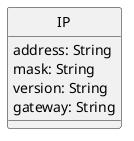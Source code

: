 @startuml
skinparam classAttributeIconSize 0
skinparam monochrome true
hide circle

class IP {
    address: String
    mask: String
    version: String
    gateway: String
}
@enduml
